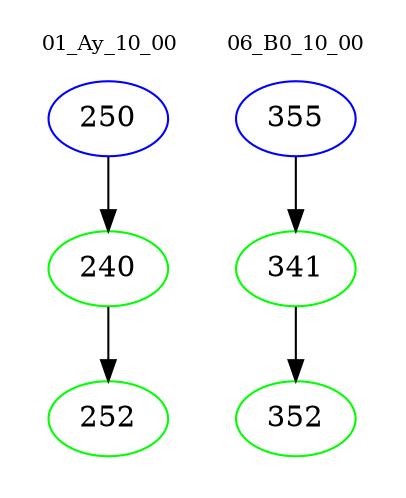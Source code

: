 digraph{
subgraph cluster_0 {
color = white
label = "01_Ay_10_00";
fontsize=10;
T0_250 [label="250", color="blue"]
T0_250 -> T0_240 [color="black"]
T0_240 [label="240", color="green"]
T0_240 -> T0_252 [color="black"]
T0_252 [label="252", color="green"]
}
subgraph cluster_1 {
color = white
label = "06_B0_10_00";
fontsize=10;
T1_355 [label="355", color="blue"]
T1_355 -> T1_341 [color="black"]
T1_341 [label="341", color="green"]
T1_341 -> T1_352 [color="black"]
T1_352 [label="352", color="green"]
}
}
